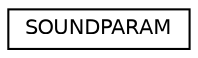 digraph "Graphical Class Hierarchy"
{
 // LATEX_PDF_SIZE
  edge [fontname="Helvetica",fontsize="10",labelfontname="Helvetica",labelfontsize="10"];
  node [fontname="Helvetica",fontsize="10",shape=record];
  rankdir="LR";
  Node0 [label="SOUNDPARAM",height=0.2,width=0.4,color="black", fillcolor="white", style="filled",URL="$struct_s_o_u_n_d_p_a_r_a_m.html",tooltip=" "];
}
